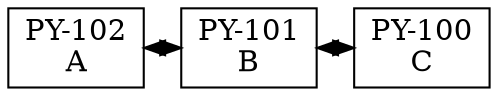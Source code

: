 digraph ColaPrioridad{ 
    node[shape=box] 
    rankdir=UD;
    {rank=same; 
    nodo0x730588[label="PY-100\nC" ,group=0];
   
    nodo0x73af58[label="PY-101\nB" ,group=1];
    
    
    nodo0x73b040[label="PY-102\nA" ,group=2]; 
    } 
    nodo0x73af58 -> nodo0x730588 [dir=both];nodo0x73af58
    nodo0x73b040 -> nodo0x73af58 [dir=both];nodo0x73b040
} 
